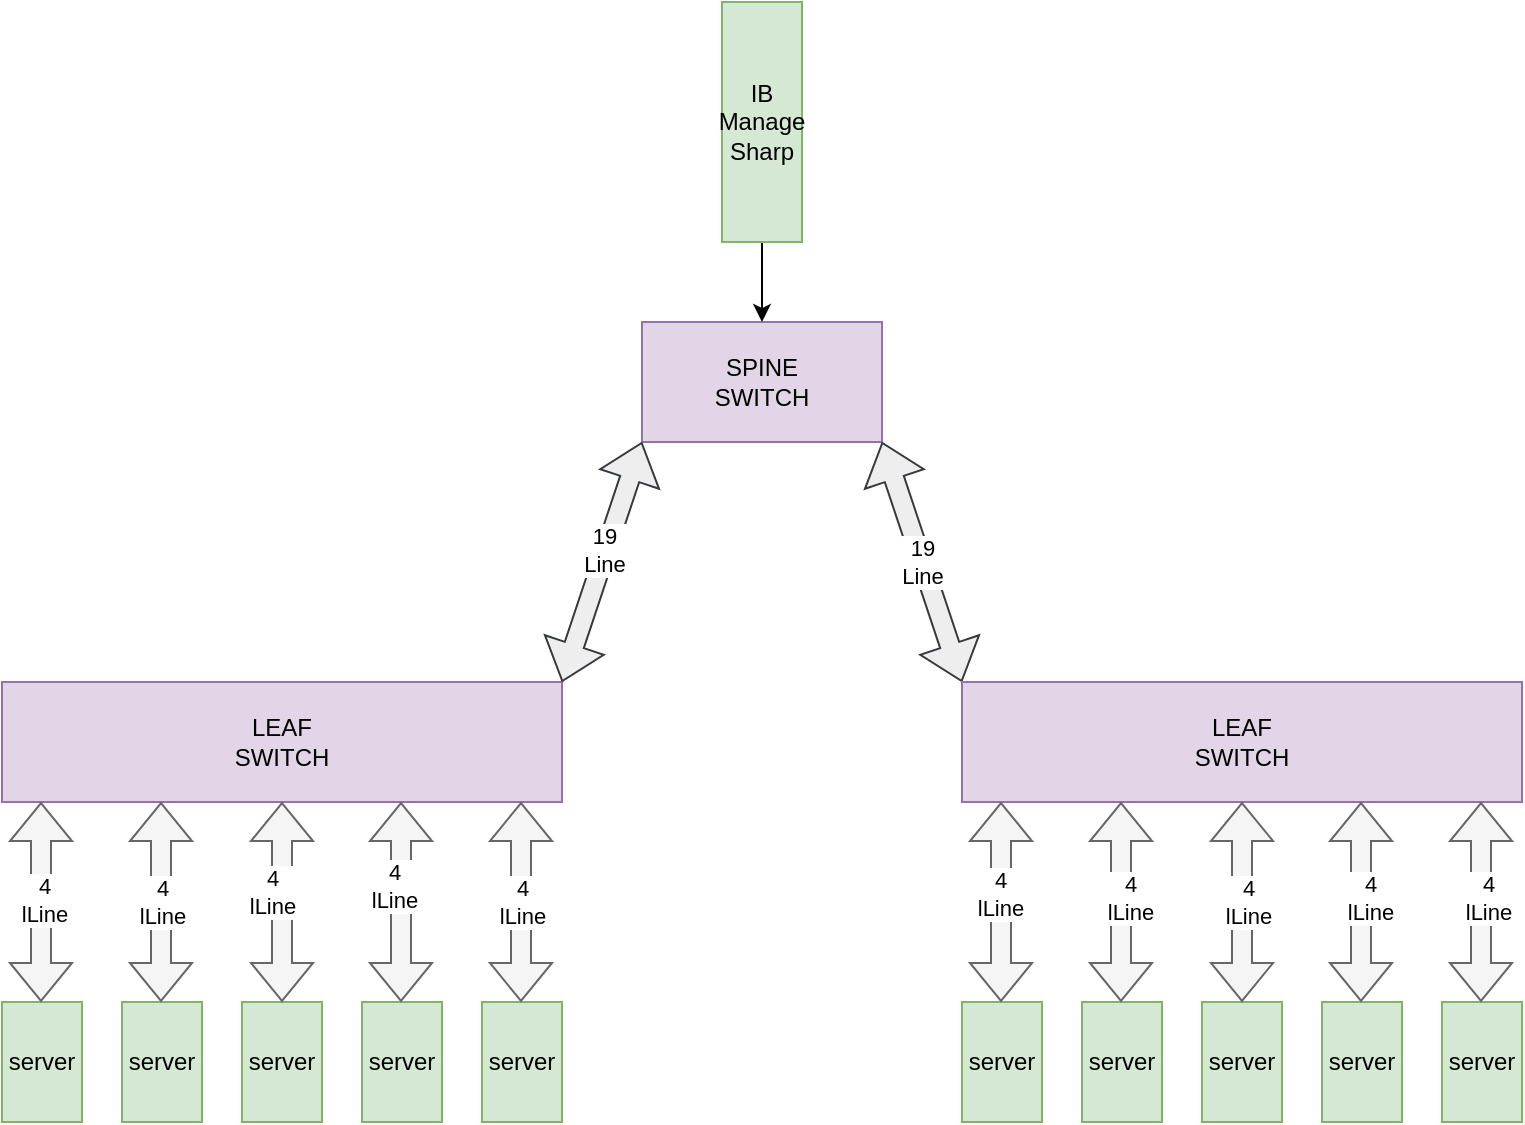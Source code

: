<mxfile version="21.3.3" type="github">
  <diagram name="Page-1" id="vGEPnZ3FHe77KDJQ2PHP">
    <mxGraphModel dx="2074" dy="1156" grid="1" gridSize="10" guides="1" tooltips="1" connect="1" arrows="1" fold="1" page="1" pageScale="1" pageWidth="850" pageHeight="1100" math="0" shadow="0">
      <root>
        <mxCell id="0" />
        <mxCell id="1" parent="0" />
        <mxCell id="p6HVAb4QWbyeII5GWtzD-1" value="SPINE&lt;br&gt;SWITCH" style="rounded=0;whiteSpace=wrap;html=1;fillColor=#e1d5e7;strokeColor=#9673a6;" vertex="1" parent="1">
          <mxGeometry x="360" y="320" width="120" height="60" as="geometry" />
        </mxCell>
        <mxCell id="p6HVAb4QWbyeII5GWtzD-2" value="LEAF&lt;br&gt;SWITCH" style="rounded=0;whiteSpace=wrap;html=1;fillColor=#e1d5e7;strokeColor=#9673a6;" vertex="1" parent="1">
          <mxGeometry x="40" y="500" width="280" height="60" as="geometry" />
        </mxCell>
        <mxCell id="p6HVAb4QWbyeII5GWtzD-4" value="" style="shape=flexArrow;endArrow=classic;startArrow=classic;html=1;rounded=0;entryX=0;entryY=1;entryDx=0;entryDy=0;exitX=1;exitY=0;exitDx=0;exitDy=0;fillColor=#eeeeee;strokeColor=#36393d;" edge="1" parent="1" source="p6HVAb4QWbyeII5GWtzD-2" target="p6HVAb4QWbyeII5GWtzD-1">
          <mxGeometry width="100" height="100" relative="1" as="geometry">
            <mxPoint x="360" y="640" as="sourcePoint" />
            <mxPoint x="460" y="540" as="targetPoint" />
          </mxGeometry>
        </mxCell>
        <mxCell id="p6HVAb4QWbyeII5GWtzD-6" value="19&lt;br&gt;Line" style="edgeLabel;html=1;align=center;verticalAlign=middle;resizable=0;points=[];" vertex="1" connectable="0" parent="p6HVAb4QWbyeII5GWtzD-4">
          <mxGeometry x="0.092" y="1" relative="1" as="geometry">
            <mxPoint as="offset" />
          </mxGeometry>
        </mxCell>
        <mxCell id="p6HVAb4QWbyeII5GWtzD-5" value="19&lt;br&gt;Line" style="shape=flexArrow;endArrow=classic;startArrow=classic;html=1;rounded=0;entryX=1;entryY=1;entryDx=0;entryDy=0;exitX=0;exitY=0;exitDx=0;exitDy=0;fillColor=#eeeeee;strokeColor=#36393d;" edge="1" parent="1" source="p6HVAb4QWbyeII5GWtzD-14" target="p6HVAb4QWbyeII5GWtzD-1">
          <mxGeometry width="100" height="100" relative="1" as="geometry">
            <mxPoint x="560" y="500" as="sourcePoint" />
            <mxPoint x="370" y="390" as="targetPoint" />
          </mxGeometry>
        </mxCell>
        <mxCell id="p6HVAb4QWbyeII5GWtzD-7" value="server" style="rounded=0;whiteSpace=wrap;html=1;fillColor=#d5e8d4;strokeColor=#82b366;" vertex="1" parent="1">
          <mxGeometry x="40" y="660" width="40" height="60" as="geometry" />
        </mxCell>
        <mxCell id="p6HVAb4QWbyeII5GWtzD-9" value="server" style="rounded=0;whiteSpace=wrap;html=1;fillColor=#d5e8d4;strokeColor=#82b366;" vertex="1" parent="1">
          <mxGeometry x="100" y="660" width="40" height="60" as="geometry" />
        </mxCell>
        <mxCell id="p6HVAb4QWbyeII5GWtzD-10" value="server" style="rounded=0;whiteSpace=wrap;html=1;fillColor=#d5e8d4;strokeColor=#82b366;" vertex="1" parent="1">
          <mxGeometry x="160" y="660" width="40" height="60" as="geometry" />
        </mxCell>
        <mxCell id="p6HVAb4QWbyeII5GWtzD-12" value="server" style="rounded=0;whiteSpace=wrap;html=1;fillColor=#d5e8d4;strokeColor=#82b366;" vertex="1" parent="1">
          <mxGeometry x="220" y="660" width="40" height="60" as="geometry" />
        </mxCell>
        <mxCell id="p6HVAb4QWbyeII5GWtzD-13" value="server" style="rounded=0;whiteSpace=wrap;html=1;fillColor=#d5e8d4;strokeColor=#82b366;" vertex="1" parent="1">
          <mxGeometry x="280" y="660" width="40" height="60" as="geometry" />
        </mxCell>
        <mxCell id="p6HVAb4QWbyeII5GWtzD-14" value="LEAF&lt;br&gt;SWITCH" style="rounded=0;whiteSpace=wrap;html=1;fillColor=#e1d5e7;strokeColor=#9673a6;" vertex="1" parent="1">
          <mxGeometry x="520" y="500" width="280" height="60" as="geometry" />
        </mxCell>
        <mxCell id="p6HVAb4QWbyeII5GWtzD-15" value="server" style="rounded=0;whiteSpace=wrap;html=1;fillColor=#d5e8d4;strokeColor=#82b366;" vertex="1" parent="1">
          <mxGeometry x="520" y="660" width="40" height="60" as="geometry" />
        </mxCell>
        <mxCell id="p6HVAb4QWbyeII5GWtzD-16" value="server" style="rounded=0;whiteSpace=wrap;html=1;fillColor=#d5e8d4;strokeColor=#82b366;" vertex="1" parent="1">
          <mxGeometry x="580" y="660" width="40" height="60" as="geometry" />
        </mxCell>
        <mxCell id="p6HVAb4QWbyeII5GWtzD-17" value="server" style="rounded=0;whiteSpace=wrap;html=1;fillColor=#d5e8d4;strokeColor=#82b366;" vertex="1" parent="1">
          <mxGeometry x="640" y="660" width="40" height="60" as="geometry" />
        </mxCell>
        <mxCell id="p6HVAb4QWbyeII5GWtzD-18" value="server" style="rounded=0;whiteSpace=wrap;html=1;fillColor=#d5e8d4;strokeColor=#82b366;" vertex="1" parent="1">
          <mxGeometry x="700" y="660" width="40" height="60" as="geometry" />
        </mxCell>
        <mxCell id="p6HVAb4QWbyeII5GWtzD-19" value="server" style="rounded=0;whiteSpace=wrap;html=1;fillColor=#d5e8d4;strokeColor=#82b366;" vertex="1" parent="1">
          <mxGeometry x="760" y="660" width="40" height="60" as="geometry" />
        </mxCell>
        <mxCell id="p6HVAb4QWbyeII5GWtzD-21" value="" style="shape=flexArrow;endArrow=classic;startArrow=classic;html=1;rounded=0;exitX=0.5;exitY=0;exitDx=0;exitDy=0;entryX=0.5;entryY=1;entryDx=0;entryDy=0;fillColor=#f5f5f5;strokeColor=#666666;" edge="1" parent="1" source="p6HVAb4QWbyeII5GWtzD-10" target="p6HVAb4QWbyeII5GWtzD-2">
          <mxGeometry width="100" height="100" relative="1" as="geometry">
            <mxPoint x="360" y="640" as="sourcePoint" />
            <mxPoint x="460" y="540" as="targetPoint" />
          </mxGeometry>
        </mxCell>
        <mxCell id="p6HVAb4QWbyeII5GWtzD-33" value="4&lt;br&gt;lLine" style="edgeLabel;html=1;align=center;verticalAlign=middle;resizable=0;points=[];" vertex="1" connectable="0" parent="p6HVAb4QWbyeII5GWtzD-21">
          <mxGeometry x="0.1" y="5" relative="1" as="geometry">
            <mxPoint as="offset" />
          </mxGeometry>
        </mxCell>
        <mxCell id="p6HVAb4QWbyeII5GWtzD-22" value="" style="shape=flexArrow;endArrow=classic;startArrow=classic;html=1;rounded=0;exitX=0.5;exitY=0;exitDx=0;exitDy=0;entryX=0.5;entryY=1;entryDx=0;entryDy=0;fillColor=#f5f5f5;strokeColor=#666666;" edge="1" parent="1">
          <mxGeometry width="100" height="100" relative="1" as="geometry">
            <mxPoint x="239.5" y="660" as="sourcePoint" />
            <mxPoint x="239.5" y="560" as="targetPoint" />
          </mxGeometry>
        </mxCell>
        <mxCell id="p6HVAb4QWbyeII5GWtzD-34" value="4&lt;br style=&quot;border-color: var(--border-color);&quot;&gt;lLine" style="edgeLabel;html=1;align=center;verticalAlign=middle;resizable=0;points=[];" vertex="1" connectable="0" parent="p6HVAb4QWbyeII5GWtzD-22">
          <mxGeometry x="0.16" y="5" relative="1" as="geometry">
            <mxPoint x="1" as="offset" />
          </mxGeometry>
        </mxCell>
        <mxCell id="p6HVAb4QWbyeII5GWtzD-23" value="4&lt;br style=&quot;border-color: var(--border-color);&quot;&gt;lLine" style="shape=flexArrow;endArrow=classic;startArrow=classic;html=1;rounded=0;exitX=0.5;exitY=0;exitDx=0;exitDy=0;entryX=0.5;entryY=1;entryDx=0;entryDy=0;fillColor=#f5f5f5;strokeColor=#666666;" edge="1" parent="1">
          <mxGeometry width="100" height="100" relative="1" as="geometry">
            <mxPoint x="299.5" y="660" as="sourcePoint" />
            <mxPoint x="299.5" y="560" as="targetPoint" />
          </mxGeometry>
        </mxCell>
        <mxCell id="p6HVAb4QWbyeII5GWtzD-24" value="4&lt;br style=&quot;border-color: var(--border-color);&quot;&gt;lLine" style="shape=flexArrow;endArrow=classic;startArrow=classic;html=1;rounded=0;exitX=0.5;exitY=0;exitDx=0;exitDy=0;entryX=0.5;entryY=1;entryDx=0;entryDy=0;fillColor=#f5f5f5;strokeColor=#666666;" edge="1" parent="1">
          <mxGeometry width="100" height="100" relative="1" as="geometry">
            <mxPoint x="119.5" y="660" as="sourcePoint" />
            <mxPoint x="119.5" y="560" as="targetPoint" />
          </mxGeometry>
        </mxCell>
        <mxCell id="p6HVAb4QWbyeII5GWtzD-25" value="" style="shape=flexArrow;endArrow=classic;startArrow=classic;html=1;rounded=0;exitX=0.5;exitY=0;exitDx=0;exitDy=0;entryX=0.5;entryY=1;entryDx=0;entryDy=0;fillColor=#f5f5f5;strokeColor=#666666;" edge="1" parent="1">
          <mxGeometry width="100" height="100" relative="1" as="geometry">
            <mxPoint x="59.5" y="660" as="sourcePoint" />
            <mxPoint x="59.5" y="560" as="targetPoint" />
          </mxGeometry>
        </mxCell>
        <mxCell id="p6HVAb4QWbyeII5GWtzD-41" value="4&lt;br style=&quot;border-color: var(--border-color);&quot;&gt;lLine" style="edgeLabel;html=1;align=center;verticalAlign=middle;resizable=0;points=[];" vertex="1" connectable="0" parent="p6HVAb4QWbyeII5GWtzD-25">
          <mxGeometry x="0.02" relative="1" as="geometry">
            <mxPoint x="1" as="offset" />
          </mxGeometry>
        </mxCell>
        <mxCell id="p6HVAb4QWbyeII5GWtzD-26" value="" style="shape=flexArrow;endArrow=classic;startArrow=classic;html=1;rounded=0;exitX=0.5;exitY=0;exitDx=0;exitDy=0;entryX=0.5;entryY=1;entryDx=0;entryDy=0;fillColor=#f5f5f5;strokeColor=#666666;" edge="1" parent="1">
          <mxGeometry width="100" height="100" relative="1" as="geometry">
            <mxPoint x="660" y="660" as="sourcePoint" />
            <mxPoint x="660" y="560" as="targetPoint" />
          </mxGeometry>
        </mxCell>
        <mxCell id="p6HVAb4QWbyeII5GWtzD-37" value="4&lt;br style=&quot;border-color: var(--border-color);&quot;&gt;lLine" style="edgeLabel;html=1;align=center;verticalAlign=middle;resizable=0;points=[];" vertex="1" connectable="0" parent="p6HVAb4QWbyeII5GWtzD-26">
          <mxGeometry y="-3" relative="1" as="geometry">
            <mxPoint as="offset" />
          </mxGeometry>
        </mxCell>
        <mxCell id="p6HVAb4QWbyeII5GWtzD-27" value="" style="shape=flexArrow;endArrow=classic;startArrow=classic;html=1;rounded=0;exitX=0.5;exitY=0;exitDx=0;exitDy=0;entryX=0.5;entryY=1;entryDx=0;entryDy=0;fillColor=#f5f5f5;strokeColor=#666666;" edge="1" parent="1">
          <mxGeometry width="100" height="100" relative="1" as="geometry">
            <mxPoint x="719.5" y="660" as="sourcePoint" />
            <mxPoint x="719.5" y="560" as="targetPoint" />
          </mxGeometry>
        </mxCell>
        <mxCell id="p6HVAb4QWbyeII5GWtzD-38" value="4&lt;br style=&quot;border-color: var(--border-color);&quot;&gt;lLine" style="edgeLabel;html=1;align=center;verticalAlign=middle;resizable=0;points=[];" vertex="1" connectable="0" parent="p6HVAb4QWbyeII5GWtzD-27">
          <mxGeometry x="0.04" y="-3" relative="1" as="geometry">
            <mxPoint x="1" as="offset" />
          </mxGeometry>
        </mxCell>
        <mxCell id="p6HVAb4QWbyeII5GWtzD-28" value="" style="shape=flexArrow;endArrow=classic;startArrow=classic;html=1;rounded=0;exitX=0.5;exitY=0;exitDx=0;exitDy=0;entryX=0.5;entryY=1;entryDx=0;entryDy=0;fillColor=#f5f5f5;strokeColor=#666666;" edge="1" parent="1">
          <mxGeometry width="100" height="100" relative="1" as="geometry">
            <mxPoint x="779.5" y="660" as="sourcePoint" />
            <mxPoint x="779.5" y="560" as="targetPoint" />
          </mxGeometry>
        </mxCell>
        <mxCell id="p6HVAb4QWbyeII5GWtzD-39" value="4&lt;br style=&quot;border-color: var(--border-color);&quot;&gt;lLine" style="edgeLabel;html=1;align=center;verticalAlign=middle;resizable=0;points=[];" vertex="1" connectable="0" parent="p6HVAb4QWbyeII5GWtzD-28">
          <mxGeometry x="0.04" y="-2" relative="1" as="geometry">
            <mxPoint x="1" as="offset" />
          </mxGeometry>
        </mxCell>
        <mxCell id="p6HVAb4QWbyeII5GWtzD-29" value="" style="shape=flexArrow;endArrow=classic;startArrow=classic;html=1;rounded=0;exitX=0.5;exitY=0;exitDx=0;exitDy=0;entryX=0.5;entryY=1;entryDx=0;entryDy=0;fillColor=#f5f5f5;strokeColor=#666666;" edge="1" parent="1">
          <mxGeometry width="100" height="100" relative="1" as="geometry">
            <mxPoint x="599.5" y="660" as="sourcePoint" />
            <mxPoint x="599.5" y="560" as="targetPoint" />
          </mxGeometry>
        </mxCell>
        <mxCell id="p6HVAb4QWbyeII5GWtzD-36" value="4&lt;br style=&quot;border-color: var(--border-color);&quot;&gt;lLine" style="edgeLabel;html=1;align=center;verticalAlign=middle;resizable=0;points=[];" vertex="1" connectable="0" parent="p6HVAb4QWbyeII5GWtzD-29">
          <mxGeometry x="0.04" y="-3" relative="1" as="geometry">
            <mxPoint x="1" as="offset" />
          </mxGeometry>
        </mxCell>
        <mxCell id="p6HVAb4QWbyeII5GWtzD-30" value="" style="shape=flexArrow;endArrow=classic;startArrow=classic;html=1;rounded=0;exitX=0.5;exitY=0;exitDx=0;exitDy=0;entryX=0.5;entryY=1;entryDx=0;entryDy=0;fillColor=#f5f5f5;strokeColor=#666666;" edge="1" parent="1">
          <mxGeometry width="100" height="100" relative="1" as="geometry">
            <mxPoint x="539.5" y="660" as="sourcePoint" />
            <mxPoint x="539.5" y="560" as="targetPoint" />
          </mxGeometry>
        </mxCell>
        <mxCell id="p6HVAb4QWbyeII5GWtzD-35" value="4&lt;br style=&quot;border-color: var(--border-color);&quot;&gt;lLine" style="edgeLabel;html=1;align=center;verticalAlign=middle;resizable=0;points=[];" vertex="1" connectable="0" parent="p6HVAb4QWbyeII5GWtzD-30">
          <mxGeometry x="0.08" y="2" relative="1" as="geometry">
            <mxPoint x="1" as="offset" />
          </mxGeometry>
        </mxCell>
        <mxCell id="p6HVAb4QWbyeII5GWtzD-32" value="" style="edgeStyle=orthogonalEdgeStyle;rounded=0;orthogonalLoop=1;jettySize=auto;html=1;" edge="1" parent="1" source="p6HVAb4QWbyeII5GWtzD-31" target="p6HVAb4QWbyeII5GWtzD-1">
          <mxGeometry relative="1" as="geometry" />
        </mxCell>
        <mxCell id="p6HVAb4QWbyeII5GWtzD-31" value="IB&lt;br&gt;Manage&lt;br&gt;Sharp" style="rounded=0;whiteSpace=wrap;html=1;fillColor=#d5e8d4;strokeColor=#82b366;" vertex="1" parent="1">
          <mxGeometry x="400" y="160" width="40" height="120" as="geometry" />
        </mxCell>
      </root>
    </mxGraphModel>
  </diagram>
</mxfile>
